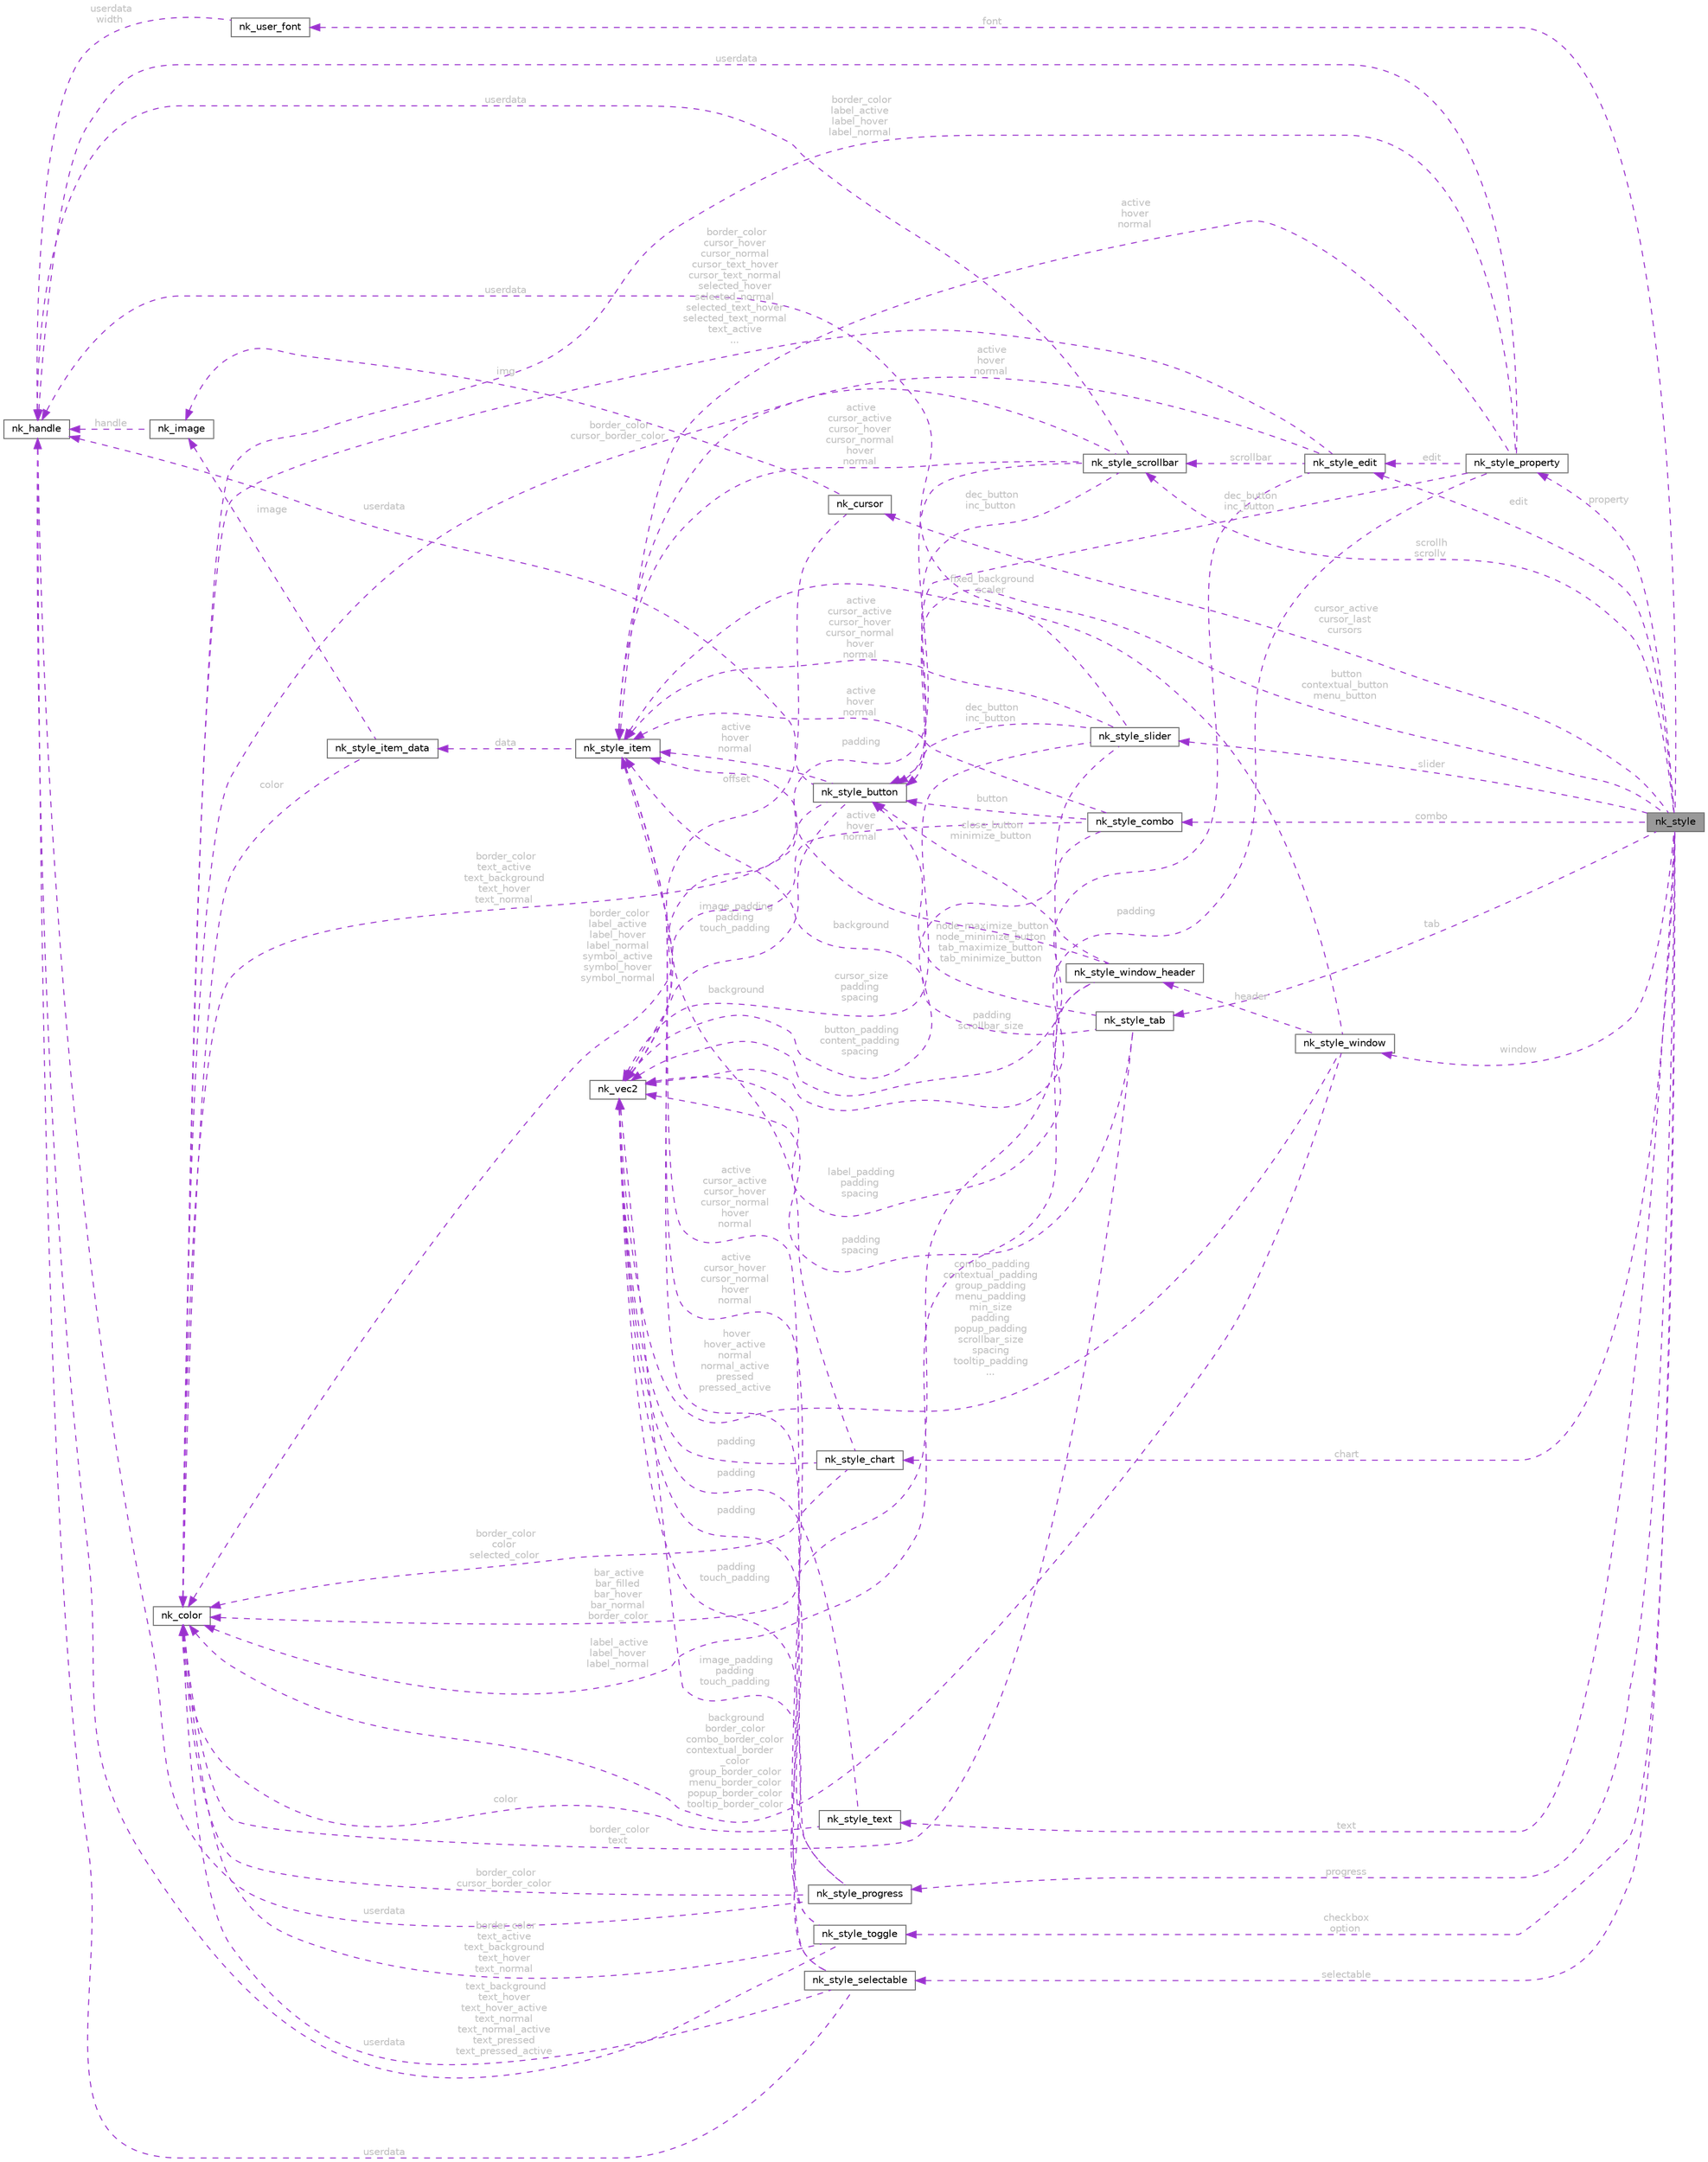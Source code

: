 digraph "nk_style"
{
 // LATEX_PDF_SIZE
  bgcolor="transparent";
  edge [fontname=Helvetica,fontsize=10,labelfontname=Helvetica,labelfontsize=10];
  node [fontname=Helvetica,fontsize=10,shape=box,height=0.2,width=0.4];
  rankdir="LR";
  Node1 [id="Node000001",label="nk_style",height=0.2,width=0.4,color="gray40", fillcolor="grey60", style="filled", fontcolor="black",tooltip=" "];
  Node2 -> Node1 [id="edge1_Node000001_Node000002",dir="back",color="darkorchid3",style="dashed",tooltip=" ",label=" font",fontcolor="grey" ];
  Node2 [id="Node000002",label="nk_user_font",height=0.2,width=0.4,color="gray40", fillcolor="white", style="filled",URL="$structnk__user__font.html",tooltip=" "];
  Node3 -> Node2 [id="edge2_Node000002_Node000003",dir="back",color="darkorchid3",style="dashed",tooltip=" ",label=" userdata\nwidth",fontcolor="grey" ];
  Node3 [id="Node000003",label="nk_handle",height=0.2,width=0.4,color="gray40", fillcolor="white", style="filled",URL="$unionnk__handle.html",tooltip=" "];
  Node4 -> Node1 [id="edge3_Node000001_Node000004",dir="back",color="darkorchid3",style="dashed",tooltip=" ",label=" cursor_active\ncursor_last\ncursors",fontcolor="grey" ];
  Node4 [id="Node000004",label="nk_cursor",height=0.2,width=0.4,color="gray40", fillcolor="white", style="filled",URL="$structnk__cursor.html",tooltip=" "];
  Node5 -> Node4 [id="edge4_Node000004_Node000005",dir="back",color="darkorchid3",style="dashed",tooltip=" ",label=" img",fontcolor="grey" ];
  Node5 [id="Node000005",label="nk_image",height=0.2,width=0.4,color="gray40", fillcolor="white", style="filled",URL="$structnk__image.html",tooltip=" "];
  Node3 -> Node5 [id="edge5_Node000005_Node000003",dir="back",color="darkorchid3",style="dashed",tooltip=" ",label=" handle",fontcolor="grey" ];
  Node6 -> Node4 [id="edge6_Node000004_Node000006",dir="back",color="darkorchid3",style="dashed",tooltip=" ",label=" offset",fontcolor="grey" ];
  Node6 [id="Node000006",label="nk_vec2",height=0.2,width=0.4,color="gray40", fillcolor="white", style="filled",URL="$structnk__vec2.html",tooltip=" "];
  Node7 -> Node1 [id="edge7_Node000001_Node000007",dir="back",color="darkorchid3",style="dashed",tooltip=" ",label=" text",fontcolor="grey" ];
  Node7 [id="Node000007",label="nk_style_text",height=0.2,width=0.4,color="gray40", fillcolor="white", style="filled",URL="$structnk__style__text.html",tooltip=" "];
  Node8 -> Node7 [id="edge8_Node000007_Node000008",dir="back",color="darkorchid3",style="dashed",tooltip=" ",label=" color",fontcolor="grey" ];
  Node8 [id="Node000008",label="nk_color",height=0.2,width=0.4,color="gray40", fillcolor="white", style="filled",URL="$structnk__color.html",tooltip=" "];
  Node6 -> Node7 [id="edge9_Node000007_Node000006",dir="back",color="darkorchid3",style="dashed",tooltip=" ",label=" padding",fontcolor="grey" ];
  Node9 -> Node1 [id="edge10_Node000001_Node000009",dir="back",color="darkorchid3",style="dashed",tooltip=" ",label=" button\ncontextual_button\nmenu_button",fontcolor="grey" ];
  Node9 [id="Node000009",label="nk_style_button",height=0.2,width=0.4,color="gray40", fillcolor="white", style="filled",URL="$structnk__style__button.html",tooltip=" "];
  Node10 -> Node9 [id="edge11_Node000009_Node000010",dir="back",color="darkorchid3",style="dashed",tooltip=" ",label=" active\nhover\nnormal",fontcolor="grey" ];
  Node10 [id="Node000010",label="nk_style_item",height=0.2,width=0.4,color="gray40", fillcolor="white", style="filled",URL="$structnk__style__item.html",tooltip=" "];
  Node11 -> Node10 [id="edge12_Node000010_Node000011",dir="back",color="darkorchid3",style="dashed",tooltip=" ",label=" data",fontcolor="grey" ];
  Node11 [id="Node000011",label="nk_style_item_data",height=0.2,width=0.4,color="gray40", fillcolor="white", style="filled",URL="$unionnk__style__item__data.html",tooltip=" "];
  Node5 -> Node11 [id="edge13_Node000011_Node000005",dir="back",color="darkorchid3",style="dashed",tooltip=" ",label=" image",fontcolor="grey" ];
  Node8 -> Node11 [id="edge14_Node000011_Node000008",dir="back",color="darkorchid3",style="dashed",tooltip=" ",label=" color",fontcolor="grey" ];
  Node8 -> Node9 [id="edge15_Node000009_Node000008",dir="back",color="darkorchid3",style="dashed",tooltip=" ",label=" border_color\ntext_active\ntext_background\ntext_hover\ntext_normal",fontcolor="grey" ];
  Node6 -> Node9 [id="edge16_Node000009_Node000006",dir="back",color="darkorchid3",style="dashed",tooltip=" ",label=" image_padding\npadding\ntouch_padding",fontcolor="grey" ];
  Node3 -> Node9 [id="edge17_Node000009_Node000003",dir="back",color="darkorchid3",style="dashed",tooltip=" ",label=" userdata",fontcolor="grey" ];
  Node12 -> Node1 [id="edge18_Node000001_Node000012",dir="back",color="darkorchid3",style="dashed",tooltip=" ",label=" checkbox\noption",fontcolor="grey" ];
  Node12 [id="Node000012",label="nk_style_toggle",height=0.2,width=0.4,color="gray40", fillcolor="white", style="filled",URL="$structnk__style__toggle.html",tooltip=" "];
  Node10 -> Node12 [id="edge19_Node000012_Node000010",dir="back",color="darkorchid3",style="dashed",tooltip=" ",label=" active\ncursor_hover\ncursor_normal\nhover\nnormal",fontcolor="grey" ];
  Node8 -> Node12 [id="edge20_Node000012_Node000008",dir="back",color="darkorchid3",style="dashed",tooltip=" ",label=" border_color\ntext_active\ntext_background\ntext_hover\ntext_normal",fontcolor="grey" ];
  Node6 -> Node12 [id="edge21_Node000012_Node000006",dir="back",color="darkorchid3",style="dashed",tooltip=" ",label=" padding\ntouch_padding",fontcolor="grey" ];
  Node3 -> Node12 [id="edge22_Node000012_Node000003",dir="back",color="darkorchid3",style="dashed",tooltip=" ",label=" userdata",fontcolor="grey" ];
  Node13 -> Node1 [id="edge23_Node000001_Node000013",dir="back",color="darkorchid3",style="dashed",tooltip=" ",label=" selectable",fontcolor="grey" ];
  Node13 [id="Node000013",label="nk_style_selectable",height=0.2,width=0.4,color="gray40", fillcolor="white", style="filled",URL="$structnk__style__selectable.html",tooltip=" "];
  Node10 -> Node13 [id="edge24_Node000013_Node000010",dir="back",color="darkorchid3",style="dashed",tooltip=" ",label=" hover\nhover_active\nnormal\nnormal_active\npressed\npressed_active",fontcolor="grey" ];
  Node8 -> Node13 [id="edge25_Node000013_Node000008",dir="back",color="darkorchid3",style="dashed",tooltip=" ",label=" text_background\ntext_hover\ntext_hover_active\ntext_normal\ntext_normal_active\ntext_pressed\ntext_pressed_active",fontcolor="grey" ];
  Node6 -> Node13 [id="edge26_Node000013_Node000006",dir="back",color="darkorchid3",style="dashed",tooltip=" ",label=" image_padding\npadding\ntouch_padding",fontcolor="grey" ];
  Node3 -> Node13 [id="edge27_Node000013_Node000003",dir="back",color="darkorchid3",style="dashed",tooltip=" ",label=" userdata",fontcolor="grey" ];
  Node14 -> Node1 [id="edge28_Node000001_Node000014",dir="back",color="darkorchid3",style="dashed",tooltip=" ",label=" slider",fontcolor="grey" ];
  Node14 [id="Node000014",label="nk_style_slider",height=0.2,width=0.4,color="gray40", fillcolor="white", style="filled",URL="$structnk__style__slider.html",tooltip=" "];
  Node10 -> Node14 [id="edge29_Node000014_Node000010",dir="back",color="darkorchid3",style="dashed",tooltip=" ",label=" active\ncursor_active\ncursor_hover\ncursor_normal\nhover\nnormal",fontcolor="grey" ];
  Node8 -> Node14 [id="edge30_Node000014_Node000008",dir="back",color="darkorchid3",style="dashed",tooltip=" ",label=" bar_active\nbar_filled\nbar_hover\nbar_normal\nborder_color",fontcolor="grey" ];
  Node6 -> Node14 [id="edge31_Node000014_Node000006",dir="back",color="darkorchid3",style="dashed",tooltip=" ",label=" cursor_size\npadding\nspacing",fontcolor="grey" ];
  Node9 -> Node14 [id="edge32_Node000014_Node000009",dir="back",color="darkorchid3",style="dashed",tooltip=" ",label=" dec_button\ninc_button",fontcolor="grey" ];
  Node3 -> Node14 [id="edge33_Node000014_Node000003",dir="back",color="darkorchid3",style="dashed",tooltip=" ",label=" userdata",fontcolor="grey" ];
  Node15 -> Node1 [id="edge34_Node000001_Node000015",dir="back",color="darkorchid3",style="dashed",tooltip=" ",label=" progress",fontcolor="grey" ];
  Node15 [id="Node000015",label="nk_style_progress",height=0.2,width=0.4,color="gray40", fillcolor="white", style="filled",URL="$structnk__style__progress.html",tooltip=" "];
  Node10 -> Node15 [id="edge35_Node000015_Node000010",dir="back",color="darkorchid3",style="dashed",tooltip=" ",label=" active\ncursor_active\ncursor_hover\ncursor_normal\nhover\nnormal",fontcolor="grey" ];
  Node8 -> Node15 [id="edge36_Node000015_Node000008",dir="back",color="darkorchid3",style="dashed",tooltip=" ",label=" border_color\ncursor_border_color",fontcolor="grey" ];
  Node6 -> Node15 [id="edge37_Node000015_Node000006",dir="back",color="darkorchid3",style="dashed",tooltip=" ",label=" padding",fontcolor="grey" ];
  Node3 -> Node15 [id="edge38_Node000015_Node000003",dir="back",color="darkorchid3",style="dashed",tooltip=" ",label=" userdata",fontcolor="grey" ];
  Node16 -> Node1 [id="edge39_Node000001_Node000016",dir="back",color="darkorchid3",style="dashed",tooltip=" ",label=" property",fontcolor="grey" ];
  Node16 [id="Node000016",label="nk_style_property",height=0.2,width=0.4,color="gray40", fillcolor="white", style="filled",URL="$structnk__style__property.html",tooltip=" "];
  Node10 -> Node16 [id="edge40_Node000016_Node000010",dir="back",color="darkorchid3",style="dashed",tooltip=" ",label=" active\nhover\nnormal",fontcolor="grey" ];
  Node8 -> Node16 [id="edge41_Node000016_Node000008",dir="back",color="darkorchid3",style="dashed",tooltip=" ",label=" border_color\nlabel_active\nlabel_hover\nlabel_normal",fontcolor="grey" ];
  Node6 -> Node16 [id="edge42_Node000016_Node000006",dir="back",color="darkorchid3",style="dashed",tooltip=" ",label=" padding",fontcolor="grey" ];
  Node17 -> Node16 [id="edge43_Node000016_Node000017",dir="back",color="darkorchid3",style="dashed",tooltip=" ",label=" edit",fontcolor="grey" ];
  Node17 [id="Node000017",label="nk_style_edit",height=0.2,width=0.4,color="gray40", fillcolor="white", style="filled",URL="$structnk__style__edit.html",tooltip=" "];
  Node10 -> Node17 [id="edge44_Node000017_Node000010",dir="back",color="darkorchid3",style="dashed",tooltip=" ",label=" active\nhover\nnormal",fontcolor="grey" ];
  Node8 -> Node17 [id="edge45_Node000017_Node000008",dir="back",color="darkorchid3",style="dashed",tooltip=" ",label=" border_color\ncursor_hover\ncursor_normal\ncursor_text_hover\ncursor_text_normal\nselected_hover\nselected_normal\nselected_text_hover\nselected_text_normal\ntext_active\n...",fontcolor="grey" ];
  Node18 -> Node17 [id="edge46_Node000017_Node000018",dir="back",color="darkorchid3",style="dashed",tooltip=" ",label=" scrollbar",fontcolor="grey" ];
  Node18 [id="Node000018",label="nk_style_scrollbar",height=0.2,width=0.4,color="gray40", fillcolor="white", style="filled",URL="$structnk__style__scrollbar.html",tooltip=" "];
  Node10 -> Node18 [id="edge47_Node000018_Node000010",dir="back",color="darkorchid3",style="dashed",tooltip=" ",label=" active\ncursor_active\ncursor_hover\ncursor_normal\nhover\nnormal",fontcolor="grey" ];
  Node8 -> Node18 [id="edge48_Node000018_Node000008",dir="back",color="darkorchid3",style="dashed",tooltip=" ",label=" border_color\ncursor_border_color",fontcolor="grey" ];
  Node6 -> Node18 [id="edge49_Node000018_Node000006",dir="back",color="darkorchid3",style="dashed",tooltip=" ",label=" padding",fontcolor="grey" ];
  Node9 -> Node18 [id="edge50_Node000018_Node000009",dir="back",color="darkorchid3",style="dashed",tooltip=" ",label=" dec_button\ninc_button",fontcolor="grey" ];
  Node3 -> Node18 [id="edge51_Node000018_Node000003",dir="back",color="darkorchid3",style="dashed",tooltip=" ",label=" userdata",fontcolor="grey" ];
  Node6 -> Node17 [id="edge52_Node000017_Node000006",dir="back",color="darkorchid3",style="dashed",tooltip=" ",label=" padding\nscrollbar_size",fontcolor="grey" ];
  Node9 -> Node16 [id="edge53_Node000016_Node000009",dir="back",color="darkorchid3",style="dashed",tooltip=" ",label=" dec_button\ninc_button",fontcolor="grey" ];
  Node3 -> Node16 [id="edge54_Node000016_Node000003",dir="back",color="darkorchid3",style="dashed",tooltip=" ",label=" userdata",fontcolor="grey" ];
  Node17 -> Node1 [id="edge55_Node000001_Node000017",dir="back",color="darkorchid3",style="dashed",tooltip=" ",label=" edit",fontcolor="grey" ];
  Node19 -> Node1 [id="edge56_Node000001_Node000019",dir="back",color="darkorchid3",style="dashed",tooltip=" ",label=" chart",fontcolor="grey" ];
  Node19 [id="Node000019",label="nk_style_chart",height=0.2,width=0.4,color="gray40", fillcolor="white", style="filled",URL="$structnk__style__chart.html",tooltip=" "];
  Node10 -> Node19 [id="edge57_Node000019_Node000010",dir="back",color="darkorchid3",style="dashed",tooltip=" ",label=" background",fontcolor="grey" ];
  Node8 -> Node19 [id="edge58_Node000019_Node000008",dir="back",color="darkorchid3",style="dashed",tooltip=" ",label=" border_color\ncolor\nselected_color",fontcolor="grey" ];
  Node6 -> Node19 [id="edge59_Node000019_Node000006",dir="back",color="darkorchid3",style="dashed",tooltip=" ",label=" padding",fontcolor="grey" ];
  Node18 -> Node1 [id="edge60_Node000001_Node000018",dir="back",color="darkorchid3",style="dashed",tooltip=" ",label=" scrollh\nscrollv",fontcolor="grey" ];
  Node20 -> Node1 [id="edge61_Node000001_Node000020",dir="back",color="darkorchid3",style="dashed",tooltip=" ",label=" tab",fontcolor="grey" ];
  Node20 [id="Node000020",label="nk_style_tab",height=0.2,width=0.4,color="gray40", fillcolor="white", style="filled",URL="$structnk__style__tab.html",tooltip=" "];
  Node10 -> Node20 [id="edge62_Node000020_Node000010",dir="back",color="darkorchid3",style="dashed",tooltip=" ",label=" background",fontcolor="grey" ];
  Node8 -> Node20 [id="edge63_Node000020_Node000008",dir="back",color="darkorchid3",style="dashed",tooltip=" ",label=" border_color\ntext",fontcolor="grey" ];
  Node9 -> Node20 [id="edge64_Node000020_Node000009",dir="back",color="darkorchid3",style="dashed",tooltip=" ",label=" node_maximize_button\nnode_minimize_button\ntab_maximize_button\ntab_minimize_button",fontcolor="grey" ];
  Node6 -> Node20 [id="edge65_Node000020_Node000006",dir="back",color="darkorchid3",style="dashed",tooltip=" ",label=" padding\nspacing",fontcolor="grey" ];
  Node21 -> Node1 [id="edge66_Node000001_Node000021",dir="back",color="darkorchid3",style="dashed",tooltip=" ",label=" combo",fontcolor="grey" ];
  Node21 [id="Node000021",label="nk_style_combo",height=0.2,width=0.4,color="gray40", fillcolor="white", style="filled",URL="$structnk__style__combo.html",tooltip=" "];
  Node10 -> Node21 [id="edge67_Node000021_Node000010",dir="back",color="darkorchid3",style="dashed",tooltip=" ",label=" active\nhover\nnormal",fontcolor="grey" ];
  Node8 -> Node21 [id="edge68_Node000021_Node000008",dir="back",color="darkorchid3",style="dashed",tooltip=" ",label=" border_color\nlabel_active\nlabel_hover\nlabel_normal\nsymbol_active\nsymbol_hover\nsymbol_normal",fontcolor="grey" ];
  Node9 -> Node21 [id="edge69_Node000021_Node000009",dir="back",color="darkorchid3",style="dashed",tooltip=" ",label=" button",fontcolor="grey" ];
  Node6 -> Node21 [id="edge70_Node000021_Node000006",dir="back",color="darkorchid3",style="dashed",tooltip=" ",label=" button_padding\ncontent_padding\nspacing",fontcolor="grey" ];
  Node22 -> Node1 [id="edge71_Node000001_Node000022",dir="back",color="darkorchid3",style="dashed",tooltip=" ",label=" window",fontcolor="grey" ];
  Node22 [id="Node000022",label="nk_style_window",height=0.2,width=0.4,color="gray40", fillcolor="white", style="filled",URL="$structnk__style__window.html",tooltip=" "];
  Node23 -> Node22 [id="edge72_Node000022_Node000023",dir="back",color="darkorchid3",style="dashed",tooltip=" ",label=" header",fontcolor="grey" ];
  Node23 [id="Node000023",label="nk_style_window_header",height=0.2,width=0.4,color="gray40", fillcolor="white", style="filled",URL="$structnk__style__window__header.html",tooltip=" "];
  Node10 -> Node23 [id="edge73_Node000023_Node000010",dir="back",color="darkorchid3",style="dashed",tooltip=" ",label=" active\nhover\nnormal",fontcolor="grey" ];
  Node9 -> Node23 [id="edge74_Node000023_Node000009",dir="back",color="darkorchid3",style="dashed",tooltip=" ",label=" close_button\nminimize_button",fontcolor="grey" ];
  Node8 -> Node23 [id="edge75_Node000023_Node000008",dir="back",color="darkorchid3",style="dashed",tooltip=" ",label=" label_active\nlabel_hover\nlabel_normal",fontcolor="grey" ];
  Node6 -> Node23 [id="edge76_Node000023_Node000006",dir="back",color="darkorchid3",style="dashed",tooltip=" ",label=" label_padding\npadding\nspacing",fontcolor="grey" ];
  Node10 -> Node22 [id="edge77_Node000022_Node000010",dir="back",color="darkorchid3",style="dashed",tooltip=" ",label=" fixed_background\nscaler",fontcolor="grey" ];
  Node8 -> Node22 [id="edge78_Node000022_Node000008",dir="back",color="darkorchid3",style="dashed",tooltip=" ",label=" background\nborder_color\ncombo_border_color\ncontextual_border\l_color\ngroup_border_color\nmenu_border_color\npopup_border_color\ntooltip_border_color",fontcolor="grey" ];
  Node6 -> Node22 [id="edge79_Node000022_Node000006",dir="back",color="darkorchid3",style="dashed",tooltip=" ",label=" combo_padding\ncontextual_padding\ngroup_padding\nmenu_padding\nmin_size\npadding\npopup_padding\nscrollbar_size\nspacing\ntooltip_padding\n...",fontcolor="grey" ];
}
